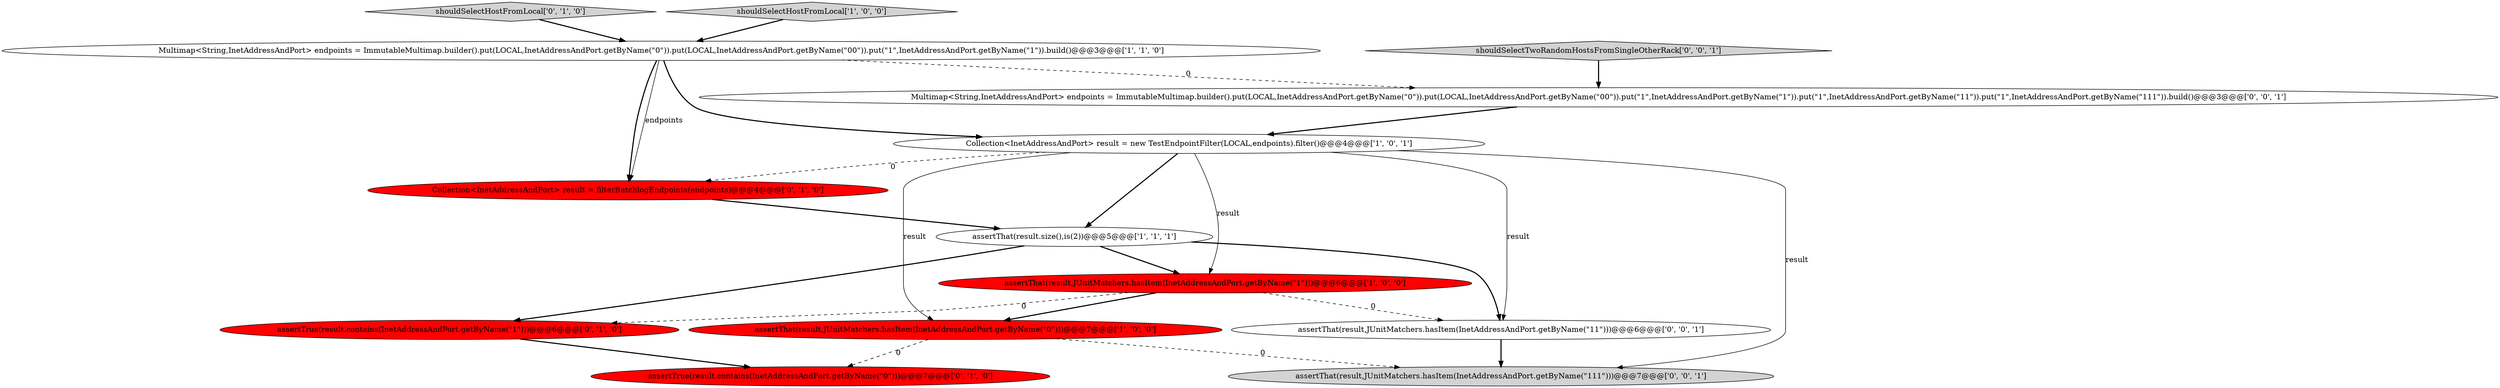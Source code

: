 digraph {
1 [style = filled, label = "assertThat(result,JUnitMatchers.hasItem(InetAddressAndPort.getByName(\"0\")))@@@7@@@['1', '0', '0']", fillcolor = red, shape = ellipse image = "AAA1AAABBB1BBB"];
13 [style = filled, label = "assertThat(result,JUnitMatchers.hasItem(InetAddressAndPort.getByName(\"11\")))@@@6@@@['0', '0', '1']", fillcolor = white, shape = ellipse image = "AAA0AAABBB3BBB"];
8 [style = filled, label = "shouldSelectHostFromLocal['0', '1', '0']", fillcolor = lightgray, shape = diamond image = "AAA0AAABBB2BBB"];
11 [style = filled, label = "Multimap<String,InetAddressAndPort> endpoints = ImmutableMultimap.builder().put(LOCAL,InetAddressAndPort.getByName(\"0\")).put(LOCAL,InetAddressAndPort.getByName(\"00\")).put(\"1\",InetAddressAndPort.getByName(\"1\")).put(\"1\",InetAddressAndPort.getByName(\"11\")).put(\"1\",InetAddressAndPort.getByName(\"111\")).build()@@@3@@@['0', '0', '1']", fillcolor = white, shape = ellipse image = "AAA0AAABBB3BBB"];
0 [style = filled, label = "Multimap<String,InetAddressAndPort> endpoints = ImmutableMultimap.builder().put(LOCAL,InetAddressAndPort.getByName(\"0\")).put(LOCAL,InetAddressAndPort.getByName(\"00\")).put(\"1\",InetAddressAndPort.getByName(\"1\")).build()@@@3@@@['1', '1', '0']", fillcolor = white, shape = ellipse image = "AAA0AAABBB1BBB"];
9 [style = filled, label = "assertTrue(result.contains(InetAddressAndPort.getByName(\"0\")))@@@7@@@['0', '1', '0']", fillcolor = red, shape = ellipse image = "AAA1AAABBB2BBB"];
4 [style = filled, label = "shouldSelectHostFromLocal['1', '0', '0']", fillcolor = lightgray, shape = diamond image = "AAA0AAABBB1BBB"];
10 [style = filled, label = "shouldSelectTwoRandomHostsFromSingleOtherRack['0', '0', '1']", fillcolor = lightgray, shape = diamond image = "AAA0AAABBB3BBB"];
7 [style = filled, label = "assertTrue(result.contains(InetAddressAndPort.getByName(\"1\")))@@@6@@@['0', '1', '0']", fillcolor = red, shape = ellipse image = "AAA1AAABBB2BBB"];
2 [style = filled, label = "assertThat(result,JUnitMatchers.hasItem(InetAddressAndPort.getByName(\"1\")))@@@6@@@['1', '0', '0']", fillcolor = red, shape = ellipse image = "AAA1AAABBB1BBB"];
5 [style = filled, label = "assertThat(result.size(),is(2))@@@5@@@['1', '1', '1']", fillcolor = white, shape = ellipse image = "AAA0AAABBB1BBB"];
6 [style = filled, label = "Collection<InetAddressAndPort> result = filterBatchlogEndpoints(endpoints)@@@4@@@['0', '1', '0']", fillcolor = red, shape = ellipse image = "AAA1AAABBB2BBB"];
12 [style = filled, label = "assertThat(result,JUnitMatchers.hasItem(InetAddressAndPort.getByName(\"111\")))@@@7@@@['0', '0', '1']", fillcolor = lightgray, shape = ellipse image = "AAA0AAABBB3BBB"];
3 [style = filled, label = "Collection<InetAddressAndPort> result = new TestEndpointFilter(LOCAL,endpoints).filter()@@@4@@@['1', '0', '1']", fillcolor = white, shape = ellipse image = "AAA0AAABBB1BBB"];
0->3 [style = bold, label=""];
3->13 [style = solid, label="result"];
3->6 [style = dashed, label="0"];
0->6 [style = solid, label="endpoints"];
0->6 [style = bold, label=""];
2->1 [style = bold, label=""];
1->9 [style = dashed, label="0"];
3->1 [style = solid, label="result"];
0->11 [style = dashed, label="0"];
2->7 [style = dashed, label="0"];
4->0 [style = bold, label=""];
8->0 [style = bold, label=""];
7->9 [style = bold, label=""];
3->2 [style = solid, label="result"];
1->12 [style = dashed, label="0"];
6->5 [style = bold, label=""];
5->2 [style = bold, label=""];
3->5 [style = bold, label=""];
13->12 [style = bold, label=""];
11->3 [style = bold, label=""];
2->13 [style = dashed, label="0"];
5->13 [style = bold, label=""];
3->12 [style = solid, label="result"];
5->7 [style = bold, label=""];
10->11 [style = bold, label=""];
}
